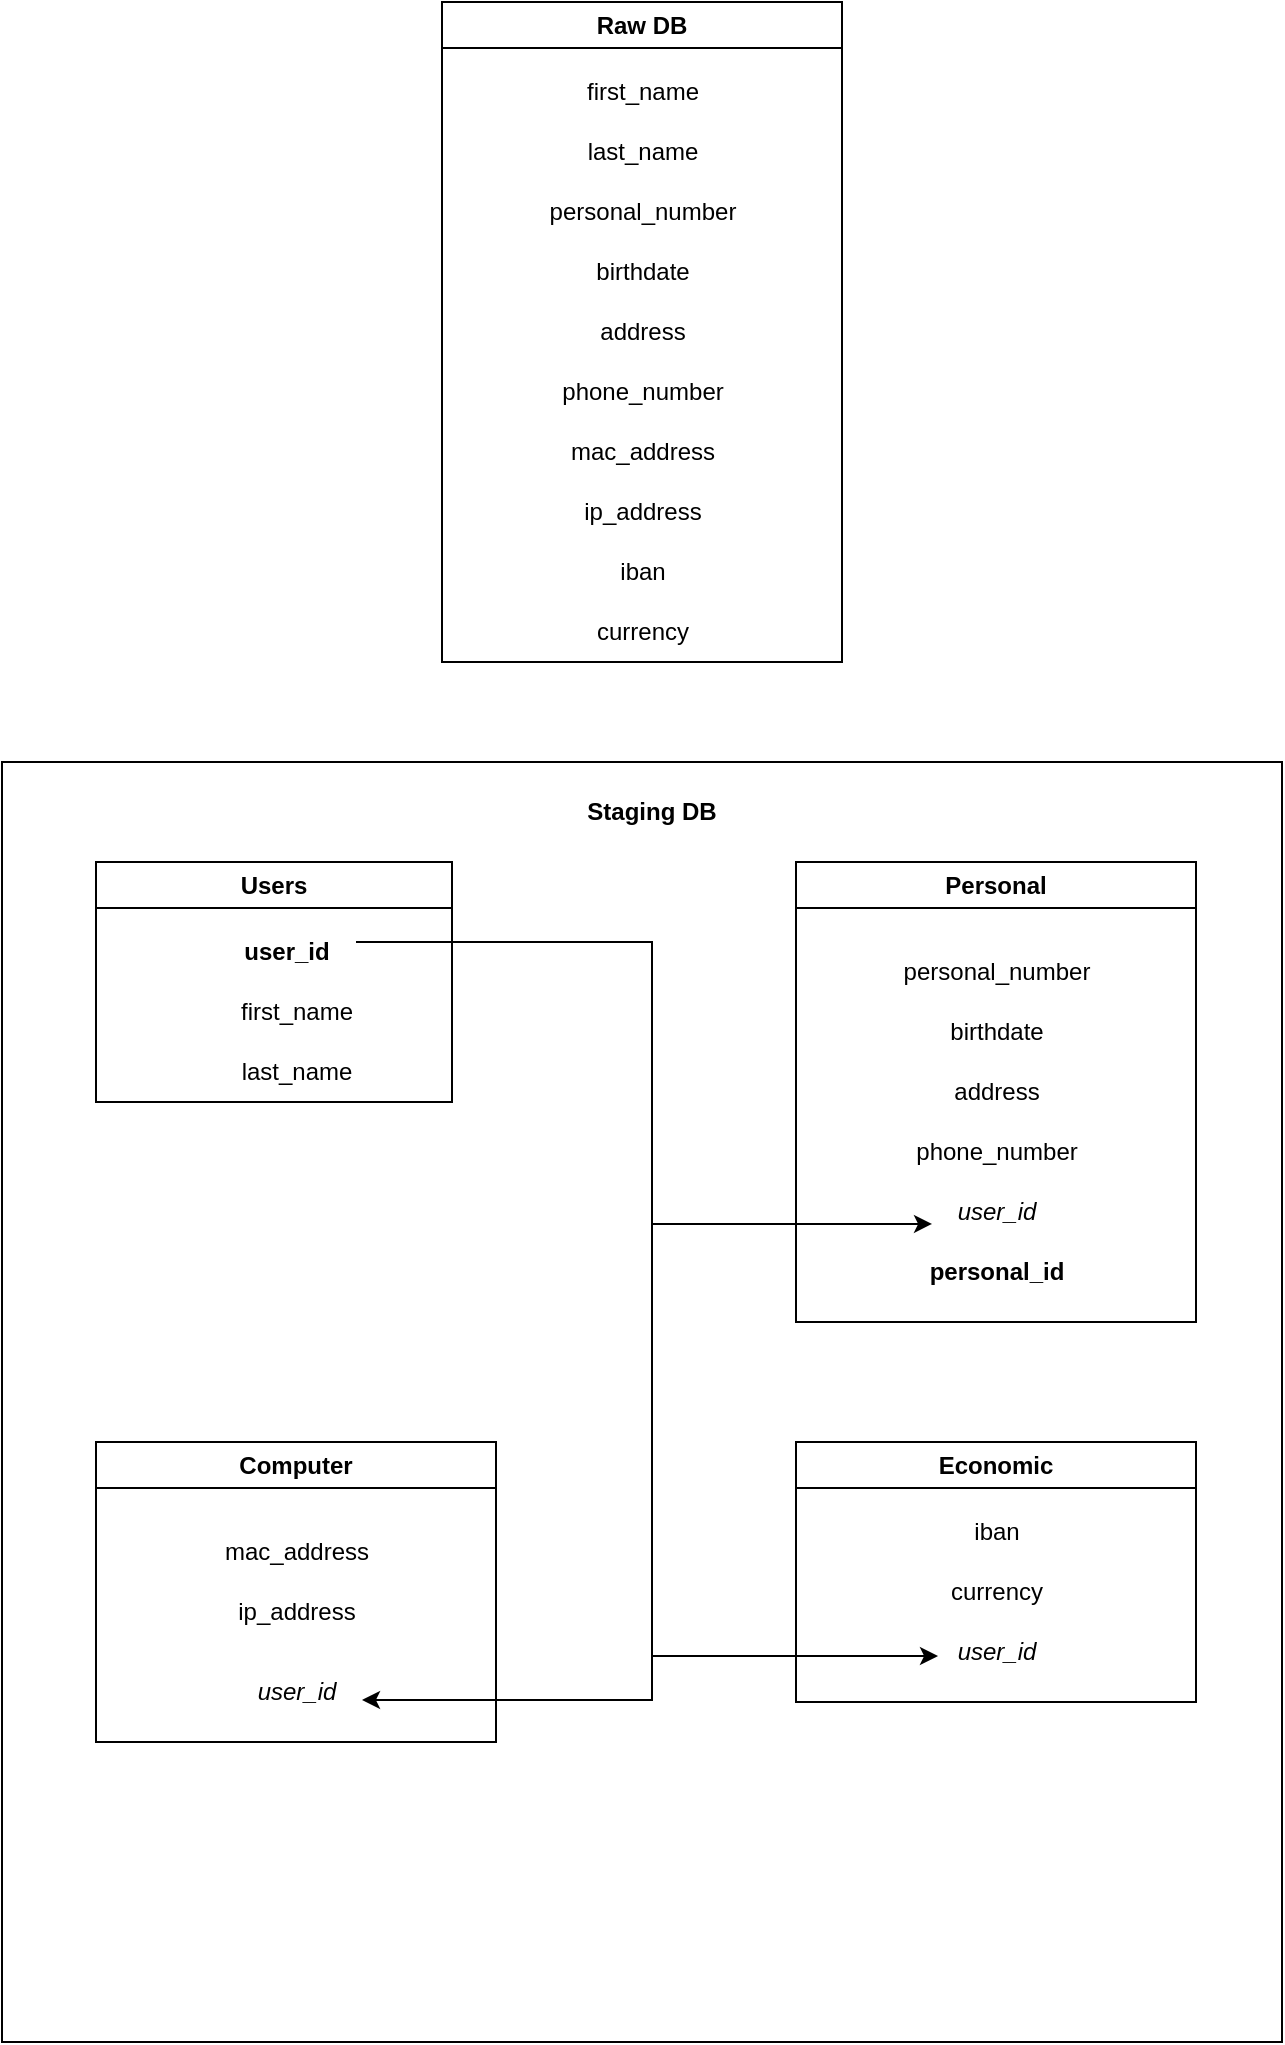 <mxfile version="24.2.1" type="device">
  <diagram name="Page-1" id="nYqeFdzucB11UjXvOBFt">
    <mxGraphModel dx="1195" dy="650" grid="1" gridSize="10" guides="1" tooltips="1" connect="1" arrows="1" fold="1" page="1" pageScale="1" pageWidth="850" pageHeight="1100" math="0" shadow="0">
      <root>
        <mxCell id="0" />
        <mxCell id="1" parent="0" />
        <mxCell id="MjGe4R-iKBbEl1AjLe6p-1" value="Raw DB" style="swimlane;whiteSpace=wrap;html=1;" vertex="1" parent="1">
          <mxGeometry x="325" y="20" width="200" height="330" as="geometry">
            <mxRectangle x="40" y="50" width="140" height="30" as="alternateBounds" />
          </mxGeometry>
        </mxCell>
        <mxCell id="MjGe4R-iKBbEl1AjLe6p-2" value="first_name" style="text;html=1;align=center;verticalAlign=middle;resizable=0;points=[];autosize=1;strokeColor=none;fillColor=none;" vertex="1" parent="MjGe4R-iKBbEl1AjLe6p-1">
          <mxGeometry x="60" y="30" width="80" height="30" as="geometry" />
        </mxCell>
        <mxCell id="MjGe4R-iKBbEl1AjLe6p-3" value="last_name" style="text;html=1;align=center;verticalAlign=middle;resizable=0;points=[];autosize=1;strokeColor=none;fillColor=none;" vertex="1" parent="MjGe4R-iKBbEl1AjLe6p-1">
          <mxGeometry x="60" y="60" width="80" height="30" as="geometry" />
        </mxCell>
        <mxCell id="MjGe4R-iKBbEl1AjLe6p-4" value="personal_number" style="text;html=1;align=center;verticalAlign=middle;resizable=0;points=[];autosize=1;strokeColor=none;fillColor=none;" vertex="1" parent="MjGe4R-iKBbEl1AjLe6p-1">
          <mxGeometry x="40" y="90" width="120" height="30" as="geometry" />
        </mxCell>
        <mxCell id="MjGe4R-iKBbEl1AjLe6p-5" value="birthdate" style="text;html=1;align=center;verticalAlign=middle;resizable=0;points=[];autosize=1;strokeColor=none;fillColor=none;" vertex="1" parent="MjGe4R-iKBbEl1AjLe6p-1">
          <mxGeometry x="65" y="120" width="70" height="30" as="geometry" />
        </mxCell>
        <mxCell id="MjGe4R-iKBbEl1AjLe6p-6" value="address" style="text;html=1;align=center;verticalAlign=middle;resizable=0;points=[];autosize=1;strokeColor=none;fillColor=none;" vertex="1" parent="MjGe4R-iKBbEl1AjLe6p-1">
          <mxGeometry x="65" y="150" width="70" height="30" as="geometry" />
        </mxCell>
        <mxCell id="MjGe4R-iKBbEl1AjLe6p-7" value="phone_number" style="text;html=1;align=center;verticalAlign=middle;resizable=0;points=[];autosize=1;strokeColor=none;fillColor=none;" vertex="1" parent="MjGe4R-iKBbEl1AjLe6p-1">
          <mxGeometry x="50" y="180" width="100" height="30" as="geometry" />
        </mxCell>
        <mxCell id="MjGe4R-iKBbEl1AjLe6p-8" value="mac_address" style="text;html=1;align=center;verticalAlign=middle;resizable=0;points=[];autosize=1;strokeColor=none;fillColor=none;" vertex="1" parent="MjGe4R-iKBbEl1AjLe6p-1">
          <mxGeometry x="50" y="210" width="100" height="30" as="geometry" />
        </mxCell>
        <mxCell id="MjGe4R-iKBbEl1AjLe6p-9" value="ip_address" style="text;html=1;align=center;verticalAlign=middle;resizable=0;points=[];autosize=1;strokeColor=none;fillColor=none;" vertex="1" parent="MjGe4R-iKBbEl1AjLe6p-1">
          <mxGeometry x="60" y="240" width="80" height="30" as="geometry" />
        </mxCell>
        <mxCell id="MjGe4R-iKBbEl1AjLe6p-10" value="iban" style="text;html=1;align=center;verticalAlign=middle;resizable=0;points=[];autosize=1;strokeColor=none;fillColor=none;" vertex="1" parent="MjGe4R-iKBbEl1AjLe6p-1">
          <mxGeometry x="75" y="270" width="50" height="30" as="geometry" />
        </mxCell>
        <mxCell id="MjGe4R-iKBbEl1AjLe6p-11" value="currency" style="text;html=1;align=center;verticalAlign=middle;resizable=0;points=[];autosize=1;strokeColor=none;fillColor=none;" vertex="1" parent="MjGe4R-iKBbEl1AjLe6p-1">
          <mxGeometry x="65" y="300" width="70" height="30" as="geometry" />
        </mxCell>
        <mxCell id="MjGe4R-iKBbEl1AjLe6p-12" value="" style="whiteSpace=wrap;html=1;aspect=fixed;" vertex="1" parent="1">
          <mxGeometry x="105" y="400" width="640" height="640" as="geometry" />
        </mxCell>
        <mxCell id="MjGe4R-iKBbEl1AjLe6p-13" value="Users" style="swimlane;whiteSpace=wrap;html=1;startSize=23;" vertex="1" parent="1">
          <mxGeometry x="152" y="450" width="178" height="120" as="geometry">
            <mxRectangle x="40" y="50" width="140" height="30" as="alternateBounds" />
          </mxGeometry>
        </mxCell>
        <mxCell id="MjGe4R-iKBbEl1AjLe6p-14" value="first_name" style="text;html=1;align=center;verticalAlign=middle;resizable=0;points=[];autosize=1;strokeColor=none;fillColor=none;" vertex="1" parent="MjGe4R-iKBbEl1AjLe6p-13">
          <mxGeometry x="60" y="60" width="80" height="30" as="geometry" />
        </mxCell>
        <mxCell id="MjGe4R-iKBbEl1AjLe6p-15" value="last_name" style="text;html=1;align=center;verticalAlign=middle;resizable=0;points=[];autosize=1;strokeColor=none;fillColor=none;" vertex="1" parent="MjGe4R-iKBbEl1AjLe6p-13">
          <mxGeometry x="60" y="90" width="80" height="30" as="geometry" />
        </mxCell>
        <mxCell id="MjGe4R-iKBbEl1AjLe6p-24" value="&lt;b&gt;user_id&lt;/b&gt;" style="text;html=1;align=center;verticalAlign=middle;resizable=0;points=[];autosize=1;strokeColor=none;fillColor=none;" vertex="1" parent="MjGe4R-iKBbEl1AjLe6p-13">
          <mxGeometry x="60" y="30" width="70" height="30" as="geometry" />
        </mxCell>
        <mxCell id="MjGe4R-iKBbEl1AjLe6p-67" value="" style="edgeStyle=orthogonalEdgeStyle;rounded=0;orthogonalLoop=1;jettySize=auto;html=1;entryX=-0.033;entryY=0.533;entryDx=0;entryDy=0;entryPerimeter=0;exitX=1.033;exitY=0.333;exitDx=0;exitDy=0;exitPerimeter=0;" edge="1" parent="MjGe4R-iKBbEl1AjLe6p-13" source="MjGe4R-iKBbEl1AjLe6p-24">
          <mxGeometry relative="1" as="geometry">
            <mxPoint x="138" y="50" as="sourcePoint" />
            <mxPoint x="418.02" y="180.99" as="targetPoint" />
            <Array as="points">
              <mxPoint x="278" y="40" />
              <mxPoint x="278" y="181" />
            </Array>
          </mxGeometry>
        </mxCell>
        <mxCell id="MjGe4R-iKBbEl1AjLe6p-28" value="Personal" style="swimlane;whiteSpace=wrap;html=1;" vertex="1" parent="1">
          <mxGeometry x="502" y="450" width="200" height="230" as="geometry">
            <mxRectangle x="40" y="50" width="140" height="30" as="alternateBounds" />
          </mxGeometry>
        </mxCell>
        <mxCell id="MjGe4R-iKBbEl1AjLe6p-31" value="personal_number" style="text;html=1;align=center;verticalAlign=middle;resizable=0;points=[];autosize=1;strokeColor=none;fillColor=none;" vertex="1" parent="MjGe4R-iKBbEl1AjLe6p-28">
          <mxGeometry x="40" y="40" width="120" height="30" as="geometry" />
        </mxCell>
        <mxCell id="MjGe4R-iKBbEl1AjLe6p-32" value="birthdate" style="text;html=1;align=center;verticalAlign=middle;resizable=0;points=[];autosize=1;strokeColor=none;fillColor=none;" vertex="1" parent="MjGe4R-iKBbEl1AjLe6p-28">
          <mxGeometry x="65" y="70" width="70" height="30" as="geometry" />
        </mxCell>
        <mxCell id="MjGe4R-iKBbEl1AjLe6p-33" value="address" style="text;html=1;align=center;verticalAlign=middle;resizable=0;points=[];autosize=1;strokeColor=none;fillColor=none;" vertex="1" parent="MjGe4R-iKBbEl1AjLe6p-28">
          <mxGeometry x="65" y="100" width="70" height="30" as="geometry" />
        </mxCell>
        <mxCell id="MjGe4R-iKBbEl1AjLe6p-34" value="phone_number" style="text;html=1;align=center;verticalAlign=middle;resizable=0;points=[];autosize=1;strokeColor=none;fillColor=none;" vertex="1" parent="MjGe4R-iKBbEl1AjLe6p-28">
          <mxGeometry x="50" y="130" width="100" height="30" as="geometry" />
        </mxCell>
        <mxCell id="MjGe4R-iKBbEl1AjLe6p-41" value="&lt;i style=&quot;&quot;&gt;user_id&lt;/i&gt;" style="text;html=1;align=center;verticalAlign=middle;resizable=0;points=[];autosize=1;strokeColor=none;fillColor=none;" vertex="1" parent="1">
          <mxGeometry x="572" y="610" width="60" height="30" as="geometry" />
        </mxCell>
        <mxCell id="MjGe4R-iKBbEl1AjLe6p-42" value="Computer" style="swimlane;whiteSpace=wrap;html=1;" vertex="1" parent="1">
          <mxGeometry x="152" y="740" width="200" height="150" as="geometry">
            <mxRectangle x="40" y="50" width="140" height="30" as="alternateBounds" />
          </mxGeometry>
        </mxCell>
        <mxCell id="MjGe4R-iKBbEl1AjLe6p-49" value="mac_address" style="text;html=1;align=center;verticalAlign=middle;resizable=0;points=[];autosize=1;strokeColor=none;fillColor=none;" vertex="1" parent="MjGe4R-iKBbEl1AjLe6p-42">
          <mxGeometry x="50" y="40" width="100" height="30" as="geometry" />
        </mxCell>
        <mxCell id="MjGe4R-iKBbEl1AjLe6p-50" value="ip_address" style="text;html=1;align=center;verticalAlign=middle;resizable=0;points=[];autosize=1;strokeColor=none;fillColor=none;" vertex="1" parent="MjGe4R-iKBbEl1AjLe6p-42">
          <mxGeometry x="60" y="70" width="80" height="30" as="geometry" />
        </mxCell>
        <mxCell id="MjGe4R-iKBbEl1AjLe6p-53" value="&lt;i style=&quot;&quot;&gt;user_id&lt;/i&gt;" style="text;html=1;align=center;verticalAlign=middle;resizable=0;points=[];autosize=1;strokeColor=none;fillColor=none;" vertex="1" parent="MjGe4R-iKBbEl1AjLe6p-42">
          <mxGeometry x="70" y="110" width="60" height="30" as="geometry" />
        </mxCell>
        <mxCell id="MjGe4R-iKBbEl1AjLe6p-54" value="Economic" style="swimlane;whiteSpace=wrap;html=1;" vertex="1" parent="1">
          <mxGeometry x="502" y="740" width="200" height="130" as="geometry">
            <mxRectangle x="40" y="50" width="140" height="30" as="alternateBounds" />
          </mxGeometry>
        </mxCell>
        <mxCell id="MjGe4R-iKBbEl1AjLe6p-63" value="iban" style="text;html=1;align=center;verticalAlign=middle;resizable=0;points=[];autosize=1;strokeColor=none;fillColor=none;" vertex="1" parent="MjGe4R-iKBbEl1AjLe6p-54">
          <mxGeometry x="75" y="30" width="50" height="30" as="geometry" />
        </mxCell>
        <mxCell id="MjGe4R-iKBbEl1AjLe6p-64" value="currency" style="text;html=1;align=center;verticalAlign=middle;resizable=0;points=[];autosize=1;strokeColor=none;fillColor=none;" vertex="1" parent="MjGe4R-iKBbEl1AjLe6p-54">
          <mxGeometry x="65" y="60" width="70" height="30" as="geometry" />
        </mxCell>
        <mxCell id="MjGe4R-iKBbEl1AjLe6p-65" value="&lt;i style=&quot;&quot;&gt;user_id&lt;/i&gt;" style="text;html=1;align=center;verticalAlign=middle;resizable=0;points=[];autosize=1;strokeColor=none;fillColor=none;" vertex="1" parent="MjGe4R-iKBbEl1AjLe6p-54">
          <mxGeometry x="70" y="90" width="60" height="30" as="geometry" />
        </mxCell>
        <mxCell id="MjGe4R-iKBbEl1AjLe6p-69" value="" style="edgeStyle=orthogonalEdgeStyle;rounded=0;orthogonalLoop=1;jettySize=auto;html=1;entryX=1.05;entryY=0.633;entryDx=0;entryDy=0;entryPerimeter=0;" edge="1" parent="1" source="MjGe4R-iKBbEl1AjLe6p-24" target="MjGe4R-iKBbEl1AjLe6p-53">
          <mxGeometry relative="1" as="geometry">
            <mxPoint x="337" y="495" as="targetPoint" />
            <Array as="points">
              <mxPoint x="430" y="490" />
              <mxPoint x="430" y="869" />
            </Array>
          </mxGeometry>
        </mxCell>
        <mxCell id="MjGe4R-iKBbEl1AjLe6p-71" value="" style="edgeStyle=orthogonalEdgeStyle;rounded=0;orthogonalLoop=1;jettySize=auto;html=1;entryX=0.017;entryY=0.567;entryDx=0;entryDy=0;entryPerimeter=0;" edge="1" parent="1" source="MjGe4R-iKBbEl1AjLe6p-24" target="MjGe4R-iKBbEl1AjLe6p-65">
          <mxGeometry relative="1" as="geometry">
            <mxPoint x="337" y="495" as="targetPoint" />
            <Array as="points">
              <mxPoint x="430" y="490" />
              <mxPoint x="430" y="847" />
            </Array>
          </mxGeometry>
        </mxCell>
        <mxCell id="MjGe4R-iKBbEl1AjLe6p-72" value="&lt;b&gt;Staging DB&lt;/b&gt;" style="text;strokeColor=none;align=center;fillColor=none;html=1;verticalAlign=middle;whiteSpace=wrap;rounded=0;" vertex="1" parent="1">
          <mxGeometry x="390" y="410" width="80" height="30" as="geometry" />
        </mxCell>
        <mxCell id="MjGe4R-iKBbEl1AjLe6p-73" value="&lt;b&gt;personal_id&lt;/b&gt;" style="text;html=1;align=center;verticalAlign=middle;resizable=0;points=[];autosize=1;strokeColor=none;fillColor=none;" vertex="1" parent="1">
          <mxGeometry x="557" y="640" width="90" height="30" as="geometry" />
        </mxCell>
      </root>
    </mxGraphModel>
  </diagram>
</mxfile>

